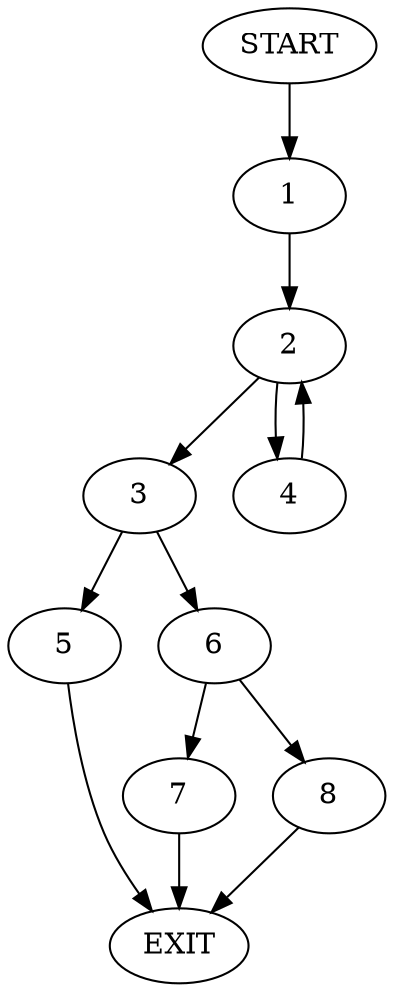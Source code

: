 digraph {
0 [label="START"]
9 [label="EXIT"]
0 -> 1
1 -> 2
2 -> 3
2 -> 4
3 -> 5
3 -> 6
4 -> 2
6 -> 7
6 -> 8
5 -> 9
8 -> 9
7 -> 9
}

